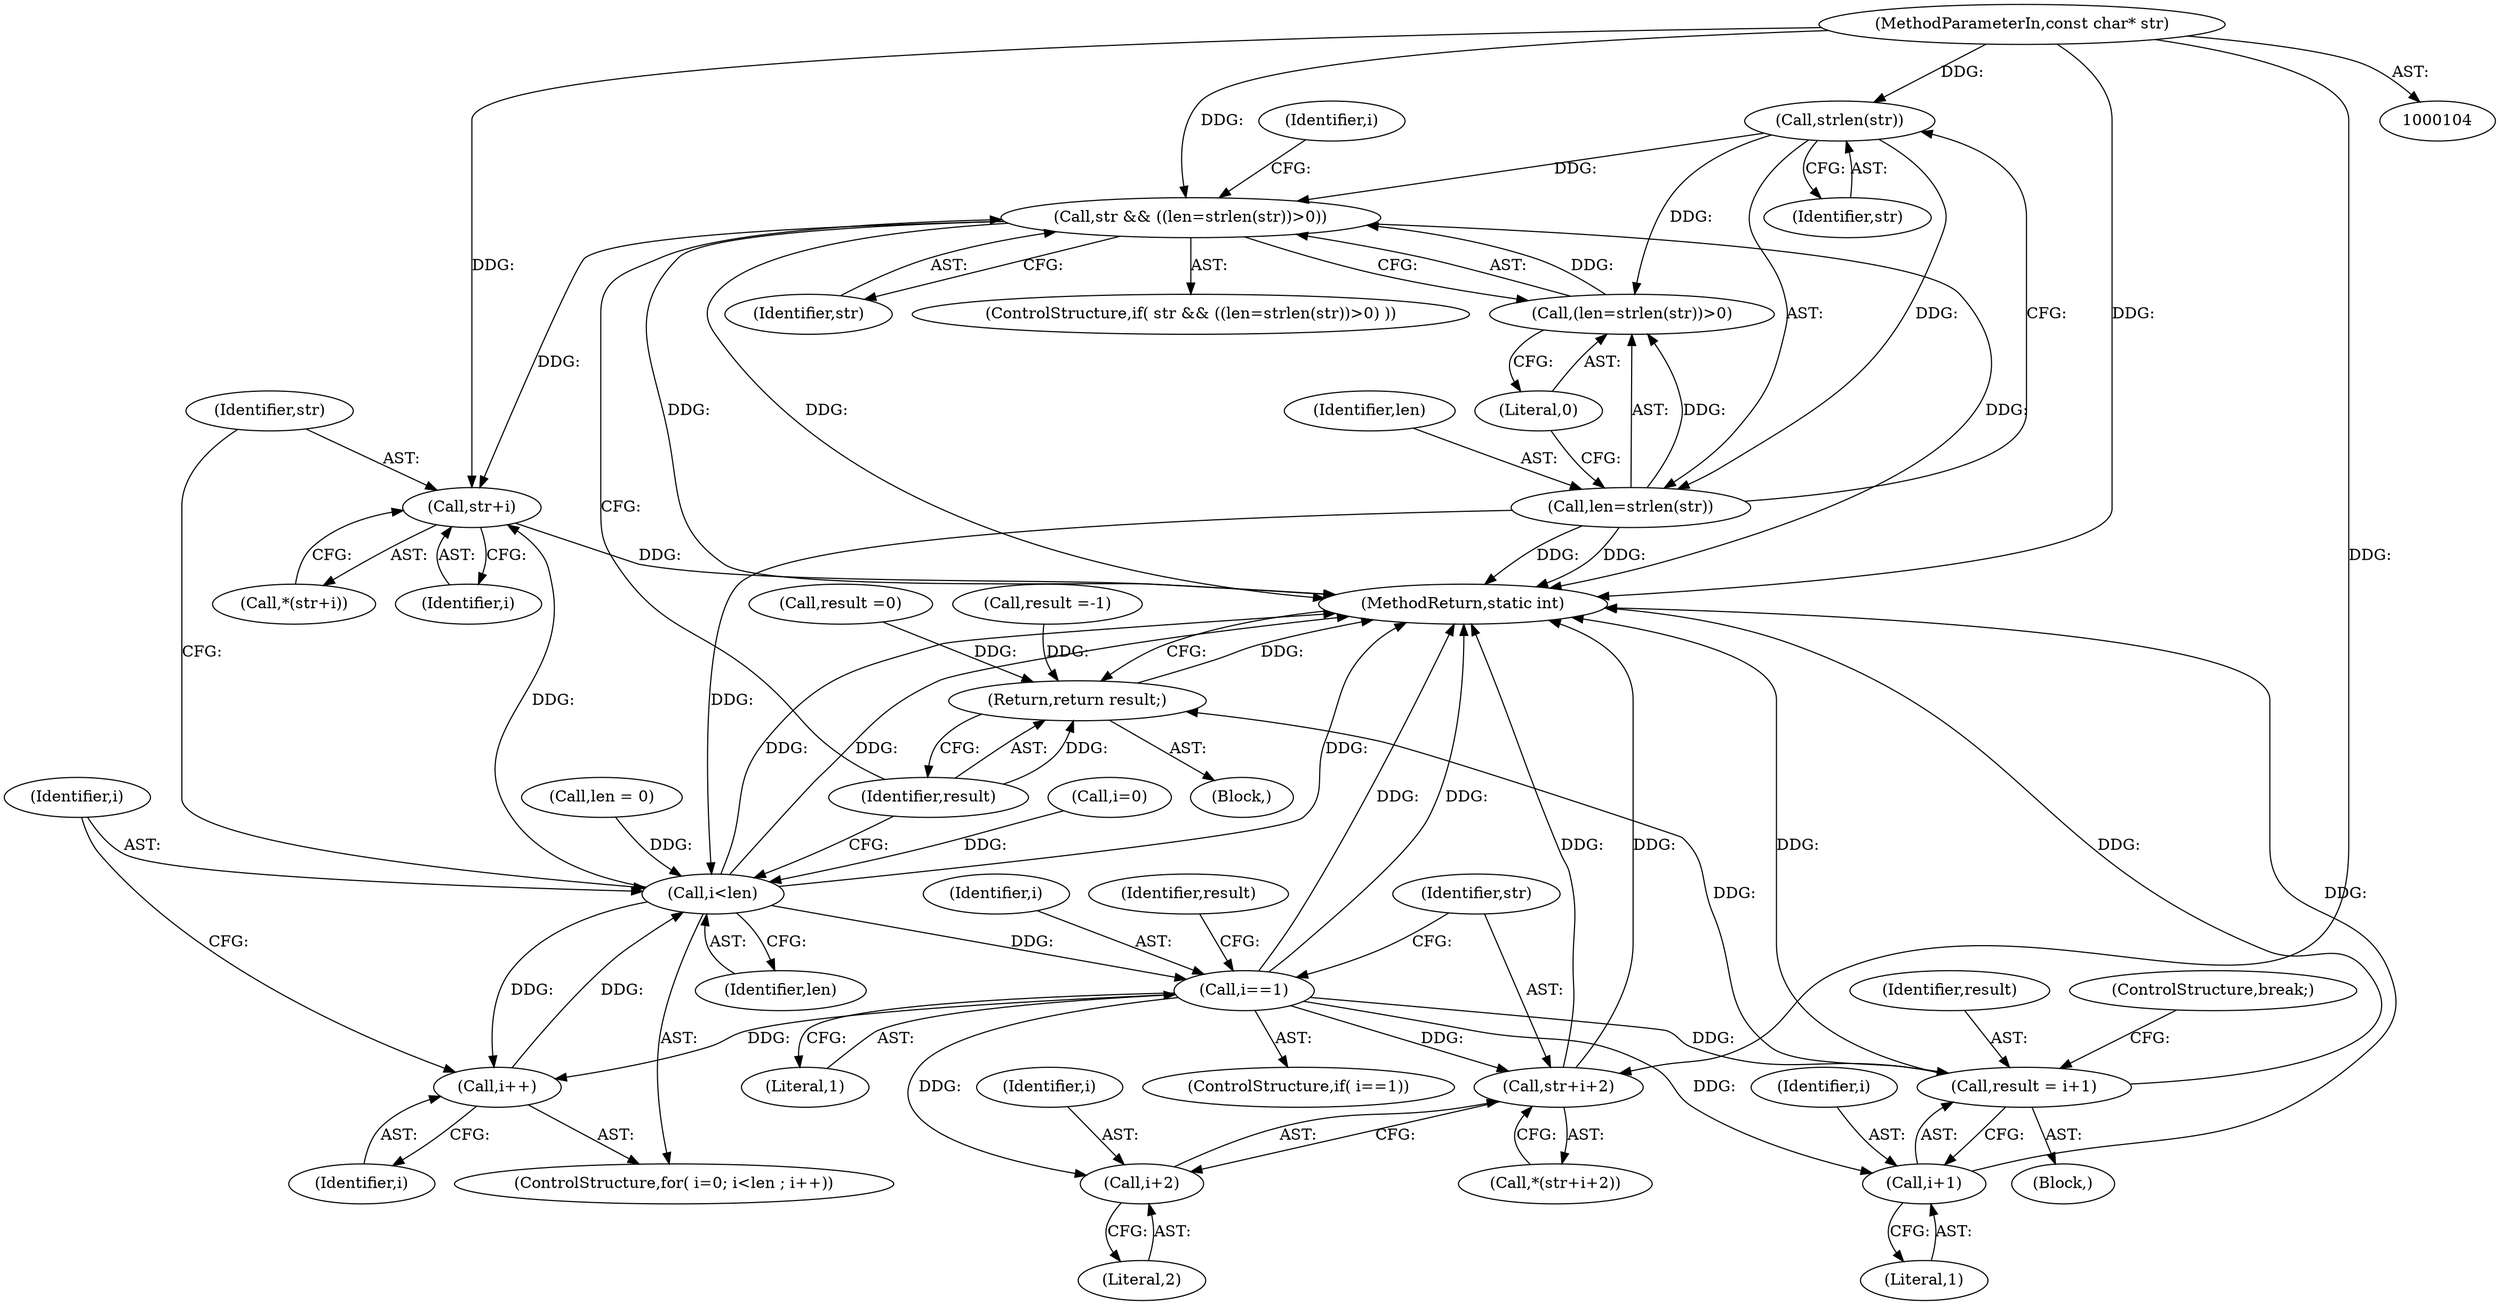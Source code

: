 digraph "0_php-src_97eff7eb57fc2320c267a949cffd622c38712484?w=1_19@API" {
"1000126" [label="(Call,strlen(str))"];
"1000105" [label="(MethodParameterIn,const char* str)"];
"1000121" [label="(Call,str && ((len=strlen(str))>0))"];
"1000143" [label="(Call,str+i)"];
"1000123" [label="(Call,(len=strlen(str))>0)"];
"1000124" [label="(Call,len=strlen(str))"];
"1000134" [label="(Call,i<len)"];
"1000137" [label="(Call,i++)"];
"1000148" [label="(Call,i==1)"];
"1000161" [label="(Call,str+i+2)"];
"1000163" [label="(Call,i+2)"];
"1000167" [label="(Call,result = i+1)"];
"1000173" [label="(Return,return result;)"];
"1000169" [label="(Call,i+1)"];
"1000168" [label="(Identifier,result)"];
"1000128" [label="(Literal,0)"];
"1000135" [label="(Identifier,i)"];
"1000142" [label="(Call,*(str+i))"];
"1000148" [label="(Call,i==1)"];
"1000138" [label="(Identifier,i)"];
"1000175" [label="(MethodReturn,static int)"];
"1000117" [label="(Call,len = 0)"];
"1000149" [label="(Identifier,i)"];
"1000163" [label="(Call,i+2)"];
"1000122" [label="(Identifier,str)"];
"1000169" [label="(Call,i+1)"];
"1000120" [label="(ControlStructure,if( str && ((len=strlen(str))>0) ))"];
"1000174" [label="(Identifier,result)"];
"1000108" [label="(Call,result =-1)"];
"1000166" [label="(Block,)"];
"1000171" [label="(Literal,1)"];
"1000152" [label="(Call,result =0)"];
"1000170" [label="(Identifier,i)"];
"1000162" [label="(Identifier,str)"];
"1000145" [label="(Identifier,i)"];
"1000161" [label="(Call,str+i+2)"];
"1000125" [label="(Identifier,len)"];
"1000131" [label="(Call,i=0)"];
"1000144" [label="(Identifier,str)"];
"1000153" [label="(Identifier,result)"];
"1000143" [label="(Call,str+i)"];
"1000150" [label="(Literal,1)"];
"1000160" [label="(Call,*(str+i+2))"];
"1000137" [label="(Call,i++)"];
"1000164" [label="(Identifier,i)"];
"1000173" [label="(Return,return result;)"];
"1000127" [label="(Identifier,str)"];
"1000132" [label="(Identifier,i)"];
"1000165" [label="(Literal,2)"];
"1000121" [label="(Call,str && ((len=strlen(str))>0))"];
"1000106" [label="(Block,)"];
"1000105" [label="(MethodParameterIn,const char* str)"];
"1000123" [label="(Call,(len=strlen(str))>0)"];
"1000130" [label="(ControlStructure,for( i=0; i<len ; i++))"];
"1000124" [label="(Call,len=strlen(str))"];
"1000126" [label="(Call,strlen(str))"];
"1000136" [label="(Identifier,len)"];
"1000134" [label="(Call,i<len)"];
"1000147" [label="(ControlStructure,if( i==1))"];
"1000167" [label="(Call,result = i+1)"];
"1000172" [label="(ControlStructure,break;)"];
"1000126" -> "1000124"  [label="AST: "];
"1000126" -> "1000127"  [label="CFG: "];
"1000127" -> "1000126"  [label="AST: "];
"1000124" -> "1000126"  [label="CFG: "];
"1000126" -> "1000121"  [label="DDG: "];
"1000126" -> "1000123"  [label="DDG: "];
"1000126" -> "1000124"  [label="DDG: "];
"1000105" -> "1000126"  [label="DDG: "];
"1000105" -> "1000104"  [label="AST: "];
"1000105" -> "1000175"  [label="DDG: "];
"1000105" -> "1000121"  [label="DDG: "];
"1000105" -> "1000143"  [label="DDG: "];
"1000105" -> "1000161"  [label="DDG: "];
"1000121" -> "1000120"  [label="AST: "];
"1000121" -> "1000122"  [label="CFG: "];
"1000121" -> "1000123"  [label="CFG: "];
"1000122" -> "1000121"  [label="AST: "];
"1000123" -> "1000121"  [label="AST: "];
"1000132" -> "1000121"  [label="CFG: "];
"1000174" -> "1000121"  [label="CFG: "];
"1000121" -> "1000175"  [label="DDG: "];
"1000121" -> "1000175"  [label="DDG: "];
"1000121" -> "1000175"  [label="DDG: "];
"1000123" -> "1000121"  [label="DDG: "];
"1000121" -> "1000143"  [label="DDG: "];
"1000143" -> "1000142"  [label="AST: "];
"1000143" -> "1000145"  [label="CFG: "];
"1000144" -> "1000143"  [label="AST: "];
"1000145" -> "1000143"  [label="AST: "];
"1000142" -> "1000143"  [label="CFG: "];
"1000143" -> "1000175"  [label="DDG: "];
"1000134" -> "1000143"  [label="DDG: "];
"1000123" -> "1000128"  [label="CFG: "];
"1000124" -> "1000123"  [label="AST: "];
"1000128" -> "1000123"  [label="AST: "];
"1000124" -> "1000123"  [label="DDG: "];
"1000125" -> "1000124"  [label="AST: "];
"1000128" -> "1000124"  [label="CFG: "];
"1000124" -> "1000175"  [label="DDG: "];
"1000124" -> "1000175"  [label="DDG: "];
"1000124" -> "1000134"  [label="DDG: "];
"1000134" -> "1000130"  [label="AST: "];
"1000134" -> "1000136"  [label="CFG: "];
"1000135" -> "1000134"  [label="AST: "];
"1000136" -> "1000134"  [label="AST: "];
"1000144" -> "1000134"  [label="CFG: "];
"1000174" -> "1000134"  [label="CFG: "];
"1000134" -> "1000175"  [label="DDG: "];
"1000134" -> "1000175"  [label="DDG: "];
"1000134" -> "1000175"  [label="DDG: "];
"1000131" -> "1000134"  [label="DDG: "];
"1000137" -> "1000134"  [label="DDG: "];
"1000117" -> "1000134"  [label="DDG: "];
"1000134" -> "1000137"  [label="DDG: "];
"1000134" -> "1000148"  [label="DDG: "];
"1000137" -> "1000130"  [label="AST: "];
"1000137" -> "1000138"  [label="CFG: "];
"1000138" -> "1000137"  [label="AST: "];
"1000135" -> "1000137"  [label="CFG: "];
"1000148" -> "1000137"  [label="DDG: "];
"1000148" -> "1000147"  [label="AST: "];
"1000148" -> "1000150"  [label="CFG: "];
"1000149" -> "1000148"  [label="AST: "];
"1000150" -> "1000148"  [label="AST: "];
"1000153" -> "1000148"  [label="CFG: "];
"1000162" -> "1000148"  [label="CFG: "];
"1000148" -> "1000175"  [label="DDG: "];
"1000148" -> "1000175"  [label="DDG: "];
"1000148" -> "1000161"  [label="DDG: "];
"1000148" -> "1000163"  [label="DDG: "];
"1000148" -> "1000167"  [label="DDG: "];
"1000148" -> "1000169"  [label="DDG: "];
"1000161" -> "1000160"  [label="AST: "];
"1000161" -> "1000163"  [label="CFG: "];
"1000162" -> "1000161"  [label="AST: "];
"1000163" -> "1000161"  [label="AST: "];
"1000160" -> "1000161"  [label="CFG: "];
"1000161" -> "1000175"  [label="DDG: "];
"1000161" -> "1000175"  [label="DDG: "];
"1000163" -> "1000165"  [label="CFG: "];
"1000164" -> "1000163"  [label="AST: "];
"1000165" -> "1000163"  [label="AST: "];
"1000167" -> "1000166"  [label="AST: "];
"1000167" -> "1000169"  [label="CFG: "];
"1000168" -> "1000167"  [label="AST: "];
"1000169" -> "1000167"  [label="AST: "];
"1000172" -> "1000167"  [label="CFG: "];
"1000167" -> "1000175"  [label="DDG: "];
"1000167" -> "1000175"  [label="DDG: "];
"1000167" -> "1000173"  [label="DDG: "];
"1000173" -> "1000106"  [label="AST: "];
"1000173" -> "1000174"  [label="CFG: "];
"1000174" -> "1000173"  [label="AST: "];
"1000175" -> "1000173"  [label="CFG: "];
"1000173" -> "1000175"  [label="DDG: "];
"1000174" -> "1000173"  [label="DDG: "];
"1000152" -> "1000173"  [label="DDG: "];
"1000108" -> "1000173"  [label="DDG: "];
"1000169" -> "1000171"  [label="CFG: "];
"1000170" -> "1000169"  [label="AST: "];
"1000171" -> "1000169"  [label="AST: "];
"1000169" -> "1000175"  [label="DDG: "];
}
